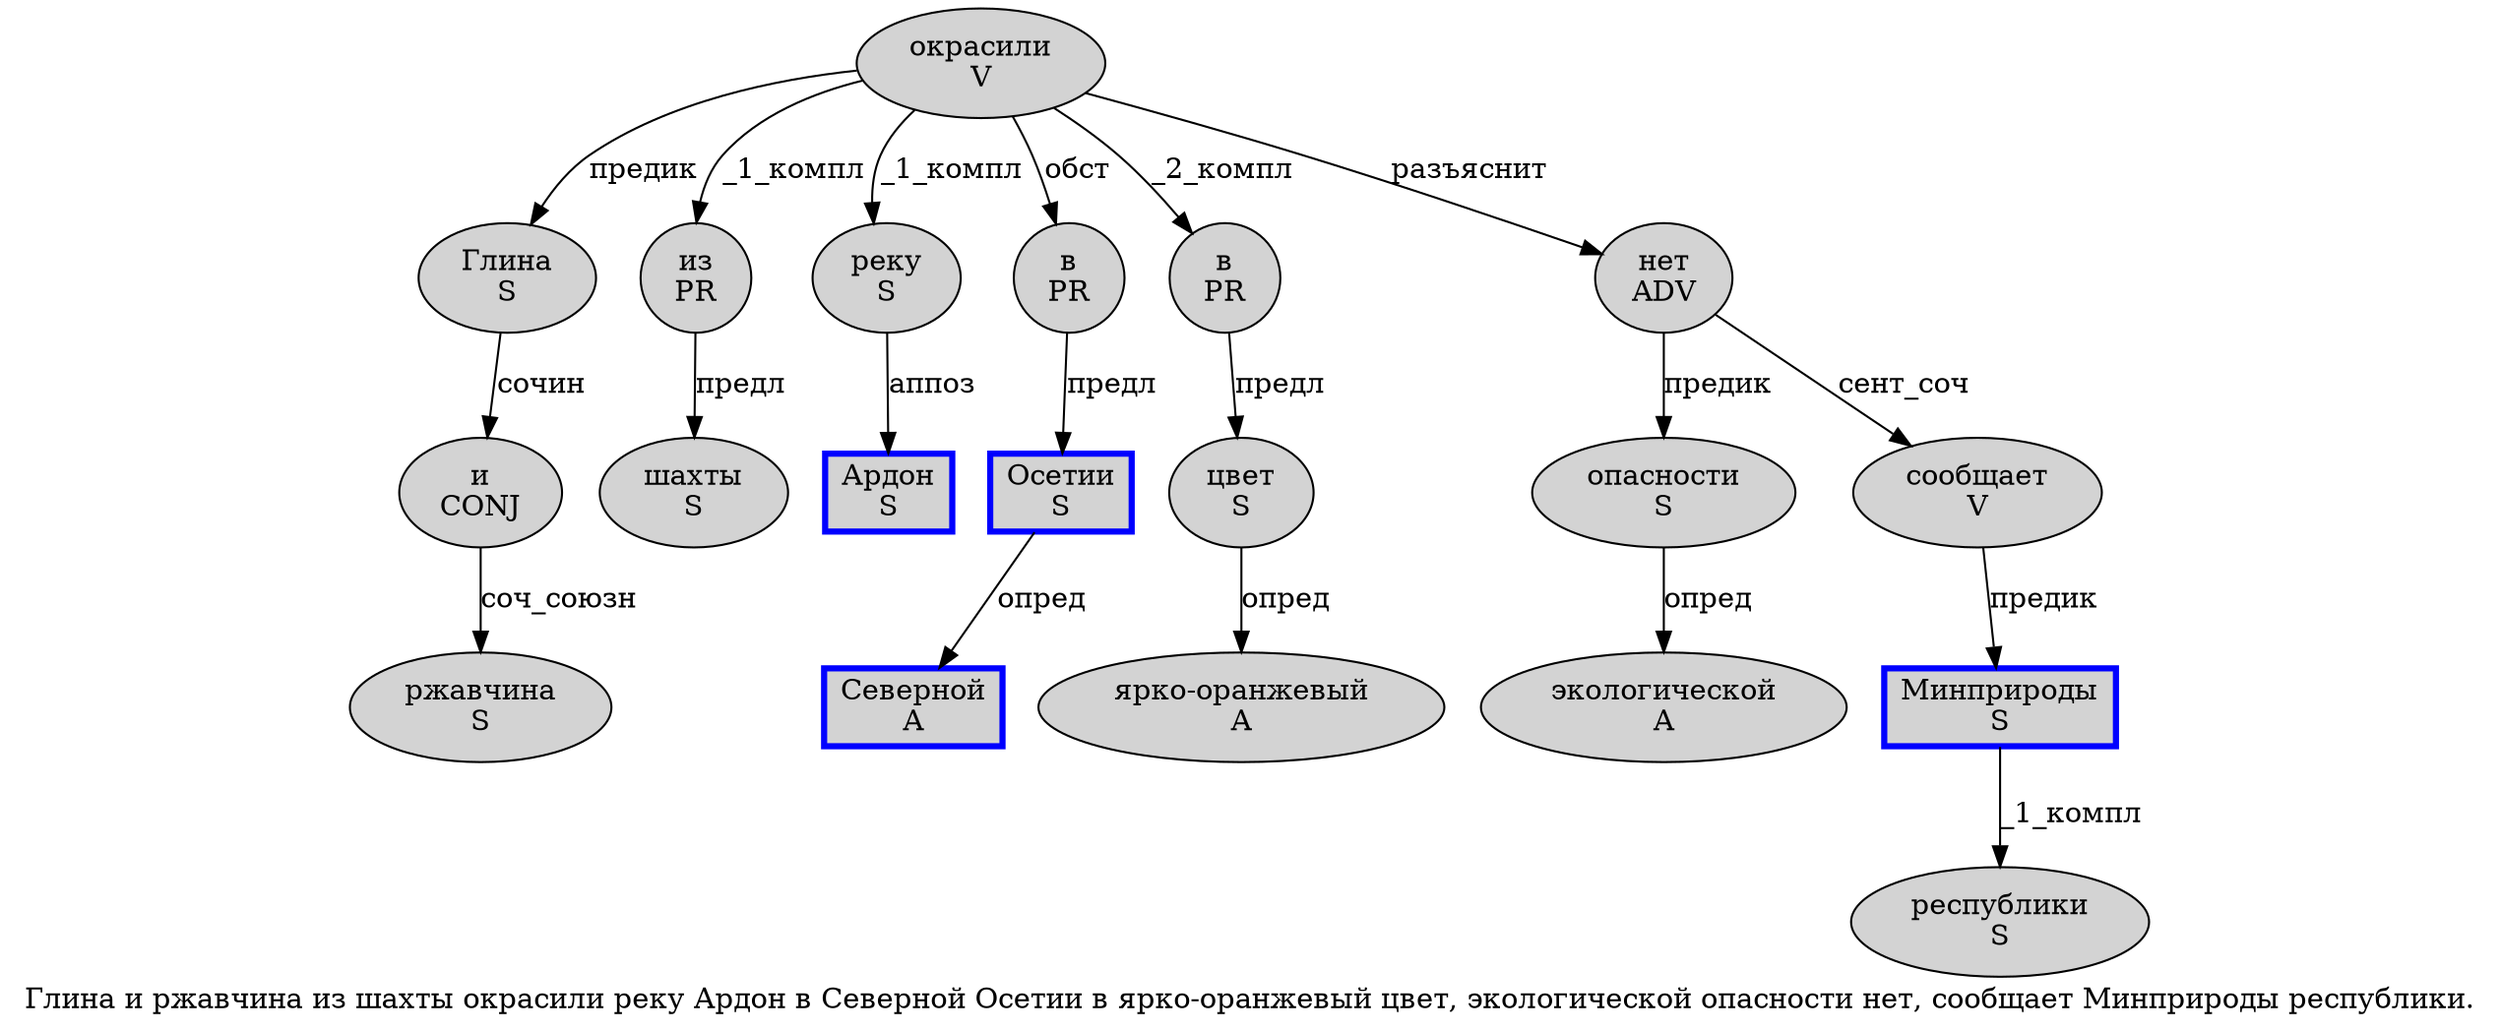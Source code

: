 digraph SENTENCE_213 {
	graph [label="Глина и ржавчина из шахты окрасили реку Ардон в Северной Осетии в ярко-оранжевый цвет, экологической опасности нет, сообщает Минприроды республики."]
	node [style=filled]
		0 [label="Глина
S" color="" fillcolor=lightgray penwidth=1 shape=ellipse]
		1 [label="и
CONJ" color="" fillcolor=lightgray penwidth=1 shape=ellipse]
		2 [label="ржавчина
S" color="" fillcolor=lightgray penwidth=1 shape=ellipse]
		3 [label="из
PR" color="" fillcolor=lightgray penwidth=1 shape=ellipse]
		4 [label="шахты
S" color="" fillcolor=lightgray penwidth=1 shape=ellipse]
		5 [label="окрасили
V" color="" fillcolor=lightgray penwidth=1 shape=ellipse]
		6 [label="реку
S" color="" fillcolor=lightgray penwidth=1 shape=ellipse]
		7 [label="Ардон
S" color=blue fillcolor=lightgray penwidth=3 shape=box]
		8 [label="в
PR" color="" fillcolor=lightgray penwidth=1 shape=ellipse]
		9 [label="Северной
A" color=blue fillcolor=lightgray penwidth=3 shape=box]
		10 [label="Осетии
S" color=blue fillcolor=lightgray penwidth=3 shape=box]
		11 [label="в
PR" color="" fillcolor=lightgray penwidth=1 shape=ellipse]
		12 [label="ярко-оранжевый
A" color="" fillcolor=lightgray penwidth=1 shape=ellipse]
		13 [label="цвет
S" color="" fillcolor=lightgray penwidth=1 shape=ellipse]
		15 [label="экологической
A" color="" fillcolor=lightgray penwidth=1 shape=ellipse]
		16 [label="опасности
S" color="" fillcolor=lightgray penwidth=1 shape=ellipse]
		17 [label="нет
ADV" color="" fillcolor=lightgray penwidth=1 shape=ellipse]
		19 [label="сообщает
V" color="" fillcolor=lightgray penwidth=1 shape=ellipse]
		20 [label="Минприроды
S" color=blue fillcolor=lightgray penwidth=3 shape=box]
		21 [label="республики
S" color="" fillcolor=lightgray penwidth=1 shape=ellipse]
			10 -> 9 [label="опред"]
			0 -> 1 [label="сочин"]
			13 -> 12 [label="опред"]
			16 -> 15 [label="опред"]
			1 -> 2 [label="соч_союзн"]
			17 -> 16 [label="предик"]
			17 -> 19 [label="сент_соч"]
			5 -> 0 [label="предик"]
			5 -> 3 [label="_1_компл"]
			5 -> 6 [label="_1_компл"]
			5 -> 8 [label="обст"]
			5 -> 11 [label="_2_компл"]
			5 -> 17 [label="разъяснит"]
			8 -> 10 [label="предл"]
			3 -> 4 [label="предл"]
			20 -> 21 [label="_1_компл"]
			11 -> 13 [label="предл"]
			19 -> 20 [label="предик"]
			6 -> 7 [label="аппоз"]
}